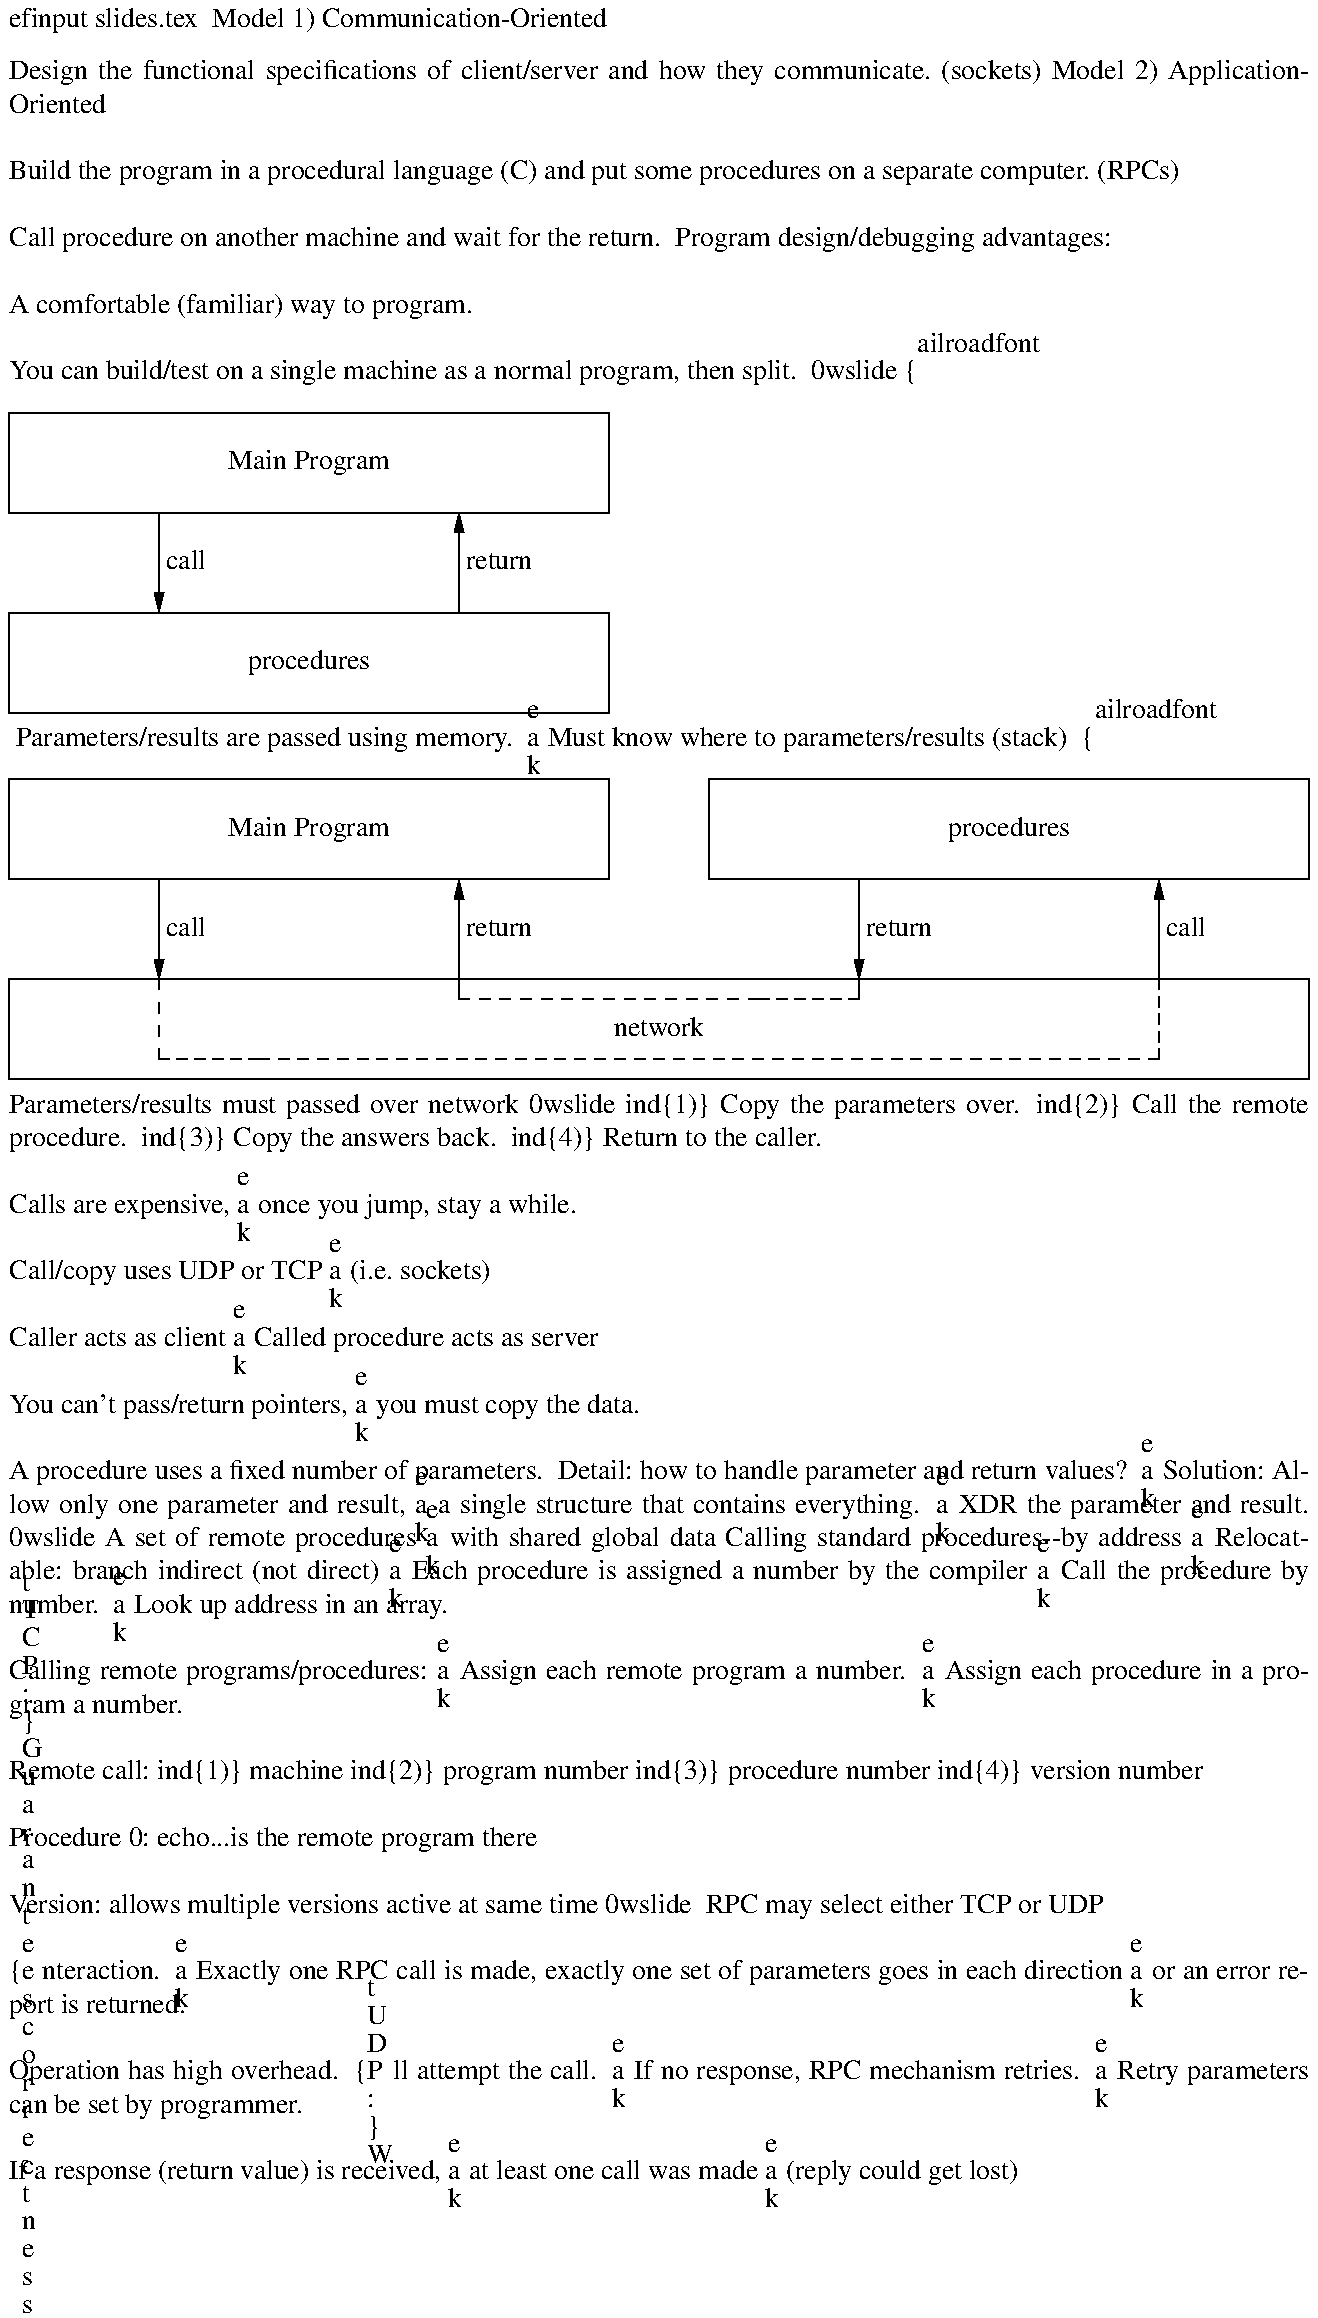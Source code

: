 \def\chapternumber{Chapter 21 --- RPC -- 16 January 2001}
\input slides.tex
\centerline{\bbf Chapter 21}
\centerline{Remote Procedure Calls}

Model 1) Communication-Oriented

Design the functional specifications of client/server and 
how they communicate. (sockets)
\vt
Model 2) Application-Oriented

Build the program in a procedural language (C) and
put some procedures on a separate computer. (RPCs)

Call procedure on another machine and wait for the return.
\vt
Program design/debugging advantages:

A comfortable (familiar) way to program.

You can build/test on a single machine as a normal program,
then split.
\newslide
\centerline{\bbf RPC vs Local}
\centerline{Local Calls}
\vt
{\railroadfont
.PS
Main: box wid 3i ht 0.5i "Main Program"
Proc: box wid 3i ht 0.5i with .n at Main.s + (0,-0.5i) "procedures"
Call: line -> down 0.5i from 1/2 between Main.sw and Main.s
Rtrn: line <- down 0.5i from  1/2 between Main.s and Main.se
" call" at Call.c ljust
" return" at Rtrn.c ljust
.PE
\centerline{\box\graph}}

Parameters/results are passed using memory.
\break
Must know where to parameters/results (stack)
\vt
\centerline{Remote Calls}

\vt
{\railroadfont
.PS
Main: box wid 3i ht 0.5i "Main Program"
Proc: box wid 3i ht 0.5i with .w at Main.e + (0.5i, 0) "procedures"
Net: box wid 6.5i ht 0.5i with .nw at Main.sw + (0, -0.5i) "network"
Callm: line -> down 0.5i from 1/2 between Main.sw and Main.s
Rtrnm: line <- down 0.5i from 1/2 between Main.s and Main.se
Callp: line <- down 0.5i from 1/2 between Proc.s and Proc.se
Rtrnp: line -> down 0.5i from 1/2 between Proc.sw and Proc.s
" call" at Callm.c ljust
" return" at Rtrnm.c ljust
" call" at Callp.c ljust
" return" at Rtrnp.c ljust
line dashed down 0.1i from Rtrnp.end
line dashed left to (Rtrnm.end.x,Here.y)
line dashed up 0.1i
line dashed down 0.4i from Callm.end
line dashed right to (Callp.end.x,Here.y)
line dashed up 0.4i
.PE
\centerline{\box\graph}}
Parameters/results must passed over network
\newslide
\centerline{\bbf RPC Overview }
\vt
\ind{1)} Copy the parameters over.
\ind{2)} Call the remote procedure.
\ind{3)} Copy the answers back.
\ind{4)} Return to the caller.

Calls are expensive,
\break
once you jump, stay a while.

Call/copy uses UDP or TCP
\break
(i.e. sockets)

Caller acts as client
\break
Called procedure acts as server

You can't pass/return pointers,
\break
you must copy the data.

A procedure uses a fixed number of parameters.
\vt
Detail: how to handle parameter and return values?
\break
Solution: Allow only one parameter and result,
\break
a single structure that contains everything.
\break
XDR the parameter and result.
\newslide
\centerline{\bbf Remote Programs}
\vt
A set of remote procedures
\break
with shared global data
\vt
Calling standard procedures--by address
\break
Relocatable: branch indirect (not direct)
\break
Each procedure is assigned a number by the compiler
\break
Call the procedure by number.
\break
Look up address in an array.

Calling remote programs/procedures:
\break
Assign each remote program a number.
\break
Assign each procedure in a program a number.

Remote call:
\ind{1)} machine
\ind{2)} program number
\ind{3)} procedure number
\ind{4)} version number

Procedure 0: echo...is the remote program there

Version: allows multiple versions active at same time
\newslide
\centerline{\bbf RPC Semantics}

RPC may select either TCP or UDP

{\bit TCP:} Guarantees correctness of interaction.
\break
Exactly one RPC call is made, exactly one set of parameters
goes in each direction
\break
or an error report is returned.

Operation has high overhead.
\vt
{\bit UDP:} Will attempt the call.
\break
If no response, RPC mechanism retries.
\break
Retry parameters can be set by programmer.

If a response (return value) is received,
\break
at least one call was made
\break
(reply could get lost)

If no response is received,
\break
the server could have received several calls

UDP principle: idempotent
\break
build the client/server so duplicate calls don't cause problems

Lower overhead, but harder to program.
\newslide
\centerline{\bbf RPC Programming Support}

Mutual exclusion: A remote program will accept only one active call 
at a time.

Portmapping:

Problem: TCP/UDP use 16-bit port numbers, RPC 32-bit numbers.
\break
Cannot map RPC numbers onto ports directly.
\break
Solution: RPC programs will obtain port numbers each time they execute.

Implementation: Each machine has an RPC port mapper
that runs at a well-know port.
\break
Portmapper: maintains a database of active port mappings for the RPC programs.
\break
Call the portmapper with program number to get the programs port.
\break
Connect to that port.
\newslide
\centerline{\bbf RPC Message Format}

Call message: header, plus the parameter.

Return message: header, plus the result.

Each message is a single structure (header plus parameter/result).

The entire message must be XDR'd.

RPC knows the structure of the header
\break
so it knows how to XDR the header,
\break
but it must be told how to XDR the parameter/result.

Message content depends on structures used by particular RPC

The header includes:
\break
Message id: used to match reply to call.
\break
Message type: is this a call or reply
\break
RPC version: so you can update RPC itself
\break
Program, procedure and version number: specifying who is being called
\break
Authentication: security and authorization stuff

\newslide
\centerline{\bbf Terminology}

\centerline{Marshaling Arguments}

The arguments/results have to be XDR'd into the (liner/serial) buffer

This is called marshaling.

Receiver has to unmarshal the arguments/results

Marshaling and unmarshaling is done as part of XDRing and unXDRing the
entire message (header plus arguments).
\vt
\centerline{Authentication}

Unix: senders machine, sending user, groups to which sending user belongs

You can use file system permissions to limit what users can do.
\vt
DES (encryption/decryption) is possible for secure channels.

If the receiver doesn't have the key he can't decrypt.

You can use encryption to authenticate the sender.
\break
The sender signs the message,
\break
the reciever can verify the signature.
\newslide
\centerline{\bbf Client/Server Model}

The remote program is a server.
\break
It runs on a ``server" machine.
\break
It receives RPC calls and returns answers.
\vf
The program making RPC calls is a client.

To make a call it must specify
\break
1) which machine the remote program is on
\break
2) which remote program on that machine
\break
3) which procedure in the remote program.

Clients usually call one program, so:

RPC client will:
\break
``connect" to a remote program on a machine
\break
This connect creates a ``handle".

A procedure call will use a ``handle" to specify which program.

Getting TCP rpc handle opens a TCP connection to
the remote program

RPC call: specify handle, procedure, and parameter.
\break
RPC return: specify the result (return to caller).
\bye
